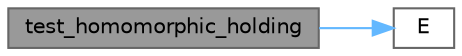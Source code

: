 digraph "test_homomorphic_holding"
{
 // LATEX_PDF_SIZE
  bgcolor="transparent";
  edge [fontname=Helvetica,fontsize=10,labelfontname=Helvetica,labelfontsize=10];
  node [fontname=Helvetica,fontsize=10,shape=box,height=0.2,width=0.4];
  rankdir="LR";
  Node1 [id="Node000001",label="test_homomorphic_holding",height=0.2,width=0.4,color="gray40", fillcolor="grey60", style="filled", fontcolor="black",tooltip=" "];
  Node1 -> Node2 [id="edge1_Node000001_Node000002",color="steelblue1",style="solid",tooltip=" "];
  Node2 [id="Node000002",label="E",height=0.2,width=0.4,color="grey40", fillcolor="white", style="filled",URL="$test_8cpp.html#a43b966a0cef9f1f8f09c3a45ffc9b616",tooltip=" "];
}

